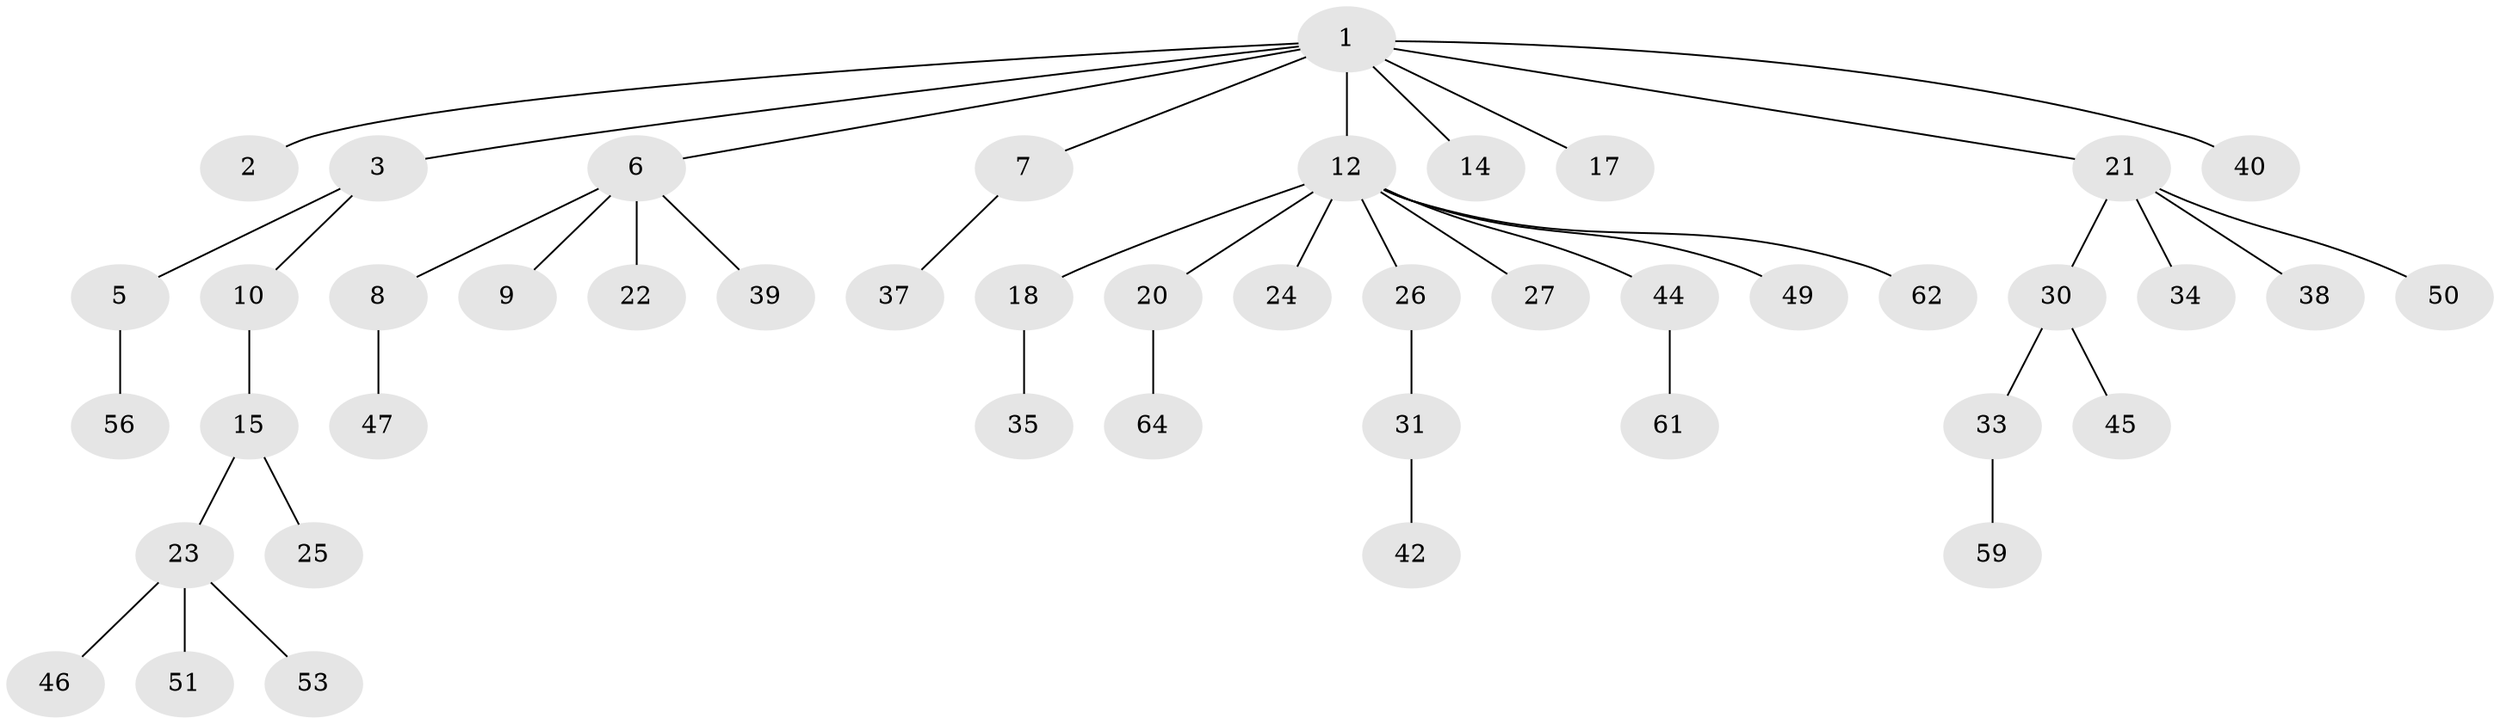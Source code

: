 // Generated by graph-tools (version 1.1) at 2025/24/03/03/25 07:24:07]
// undirected, 45 vertices, 44 edges
graph export_dot {
graph [start="1"]
  node [color=gray90,style=filled];
  1 [super="+4"];
  2;
  3;
  5 [super="+13"];
  6 [super="+57"];
  7;
  8 [super="+11"];
  9 [super="+19"];
  10 [super="+29"];
  12 [super="+16"];
  14;
  15;
  17;
  18 [super="+28"];
  20 [super="+41"];
  21 [super="+48"];
  22 [super="+36"];
  23 [super="+52"];
  24;
  25 [super="+32"];
  26 [super="+43"];
  27;
  30;
  31;
  33 [super="+63"];
  34;
  35;
  37 [super="+58"];
  38;
  39 [super="+60"];
  40;
  42;
  44 [super="+54"];
  45 [super="+55"];
  46;
  47;
  49;
  50;
  51;
  53;
  56;
  59;
  61;
  62;
  64;
  1 -- 2;
  1 -- 3;
  1 -- 6;
  1 -- 17;
  1 -- 21;
  1 -- 7;
  1 -- 40;
  1 -- 12;
  1 -- 14;
  3 -- 5;
  3 -- 10;
  5 -- 56;
  6 -- 8;
  6 -- 9;
  6 -- 22;
  6 -- 39;
  7 -- 37;
  8 -- 47;
  10 -- 15;
  12 -- 26;
  12 -- 44;
  12 -- 62;
  12 -- 49;
  12 -- 18;
  12 -- 20;
  12 -- 24;
  12 -- 27;
  15 -- 23;
  15 -- 25;
  18 -- 35;
  20 -- 64;
  21 -- 30;
  21 -- 34;
  21 -- 38;
  21 -- 50;
  23 -- 46;
  23 -- 51;
  23 -- 53;
  26 -- 31;
  30 -- 33;
  30 -- 45;
  31 -- 42;
  33 -- 59;
  44 -- 61;
}
